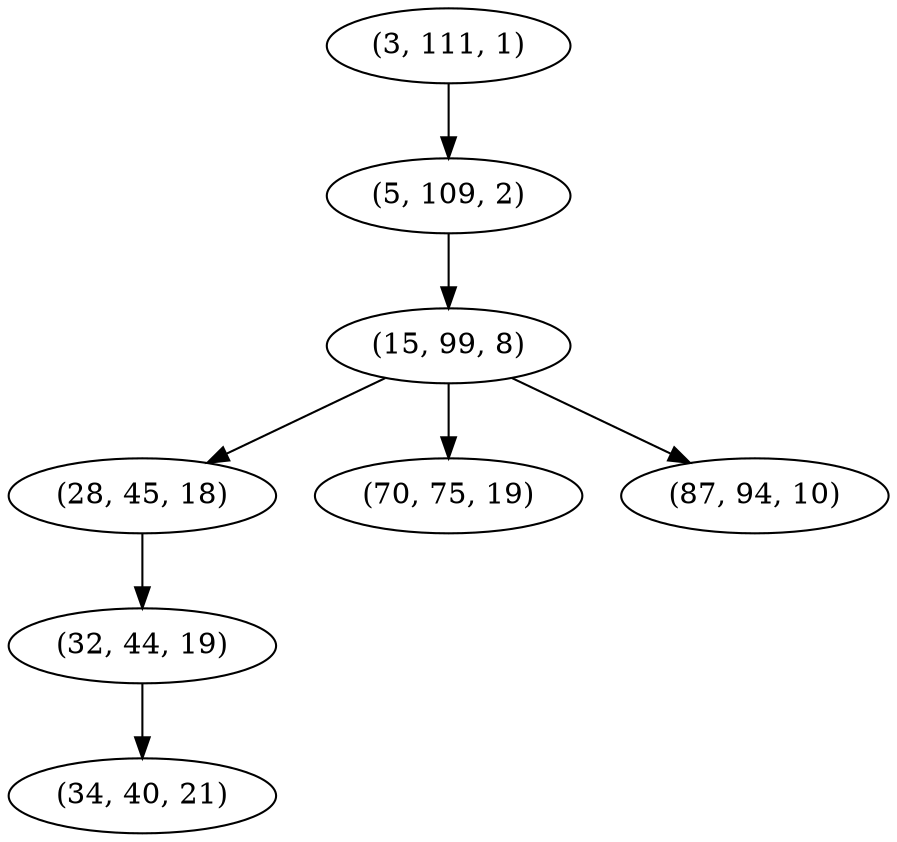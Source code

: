digraph tree {
    "(3, 111, 1)";
    "(5, 109, 2)";
    "(15, 99, 8)";
    "(28, 45, 18)";
    "(32, 44, 19)";
    "(34, 40, 21)";
    "(70, 75, 19)";
    "(87, 94, 10)";
    "(3, 111, 1)" -> "(5, 109, 2)";
    "(5, 109, 2)" -> "(15, 99, 8)";
    "(15, 99, 8)" -> "(28, 45, 18)";
    "(15, 99, 8)" -> "(70, 75, 19)";
    "(15, 99, 8)" -> "(87, 94, 10)";
    "(28, 45, 18)" -> "(32, 44, 19)";
    "(32, 44, 19)" -> "(34, 40, 21)";
}
